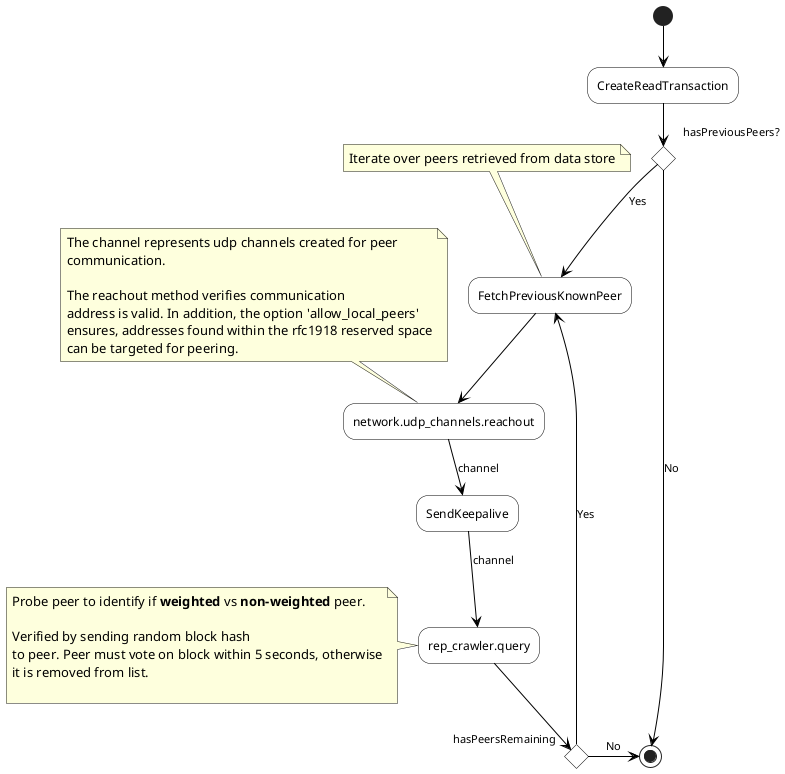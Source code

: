 @startuml

skinparam ActivityFontSize 12
skinparam ActivityBackgroundColor #FFFFFF
skinparam ArrowColor Black
skinparam ActivityBorderColor Black

(*)--> CreateReadTransaction
if hasPreviousPeers?
-->[Yes] FetchPreviousKnownPeer
note top
Iterate over peers retrieved from data store
end note

else 
-->[No] (*)
end if
FetchPreviousKnownPeer --> network.udp_channels.reachout
 note top
 The channel represents udp channels created for peer
 communication. 
 
 The reachout method verifies communication
 address is valid. In addition, the option 'allow_local_peers'
 ensures, addresses found within the rfc1918 reserved space
 can be targeted for peering.
 end note

network.udp_channels.reachout -->[channel] SendKeepalive
SendKeepalive --> [channel]rep_crawler.query

note left
Probe peer to identify if **weighted** vs **non-weighted** peer. 

Verified by sending random block hash
to peer. Peer must vote on block within 5 seconds, otherwise
it is removed from list.

end note
 if "hasPeersRemaining" then
    -left>[Yes] FetchPreviousKnownPeer
else
    ->[No] (*)
end if


@enduml
